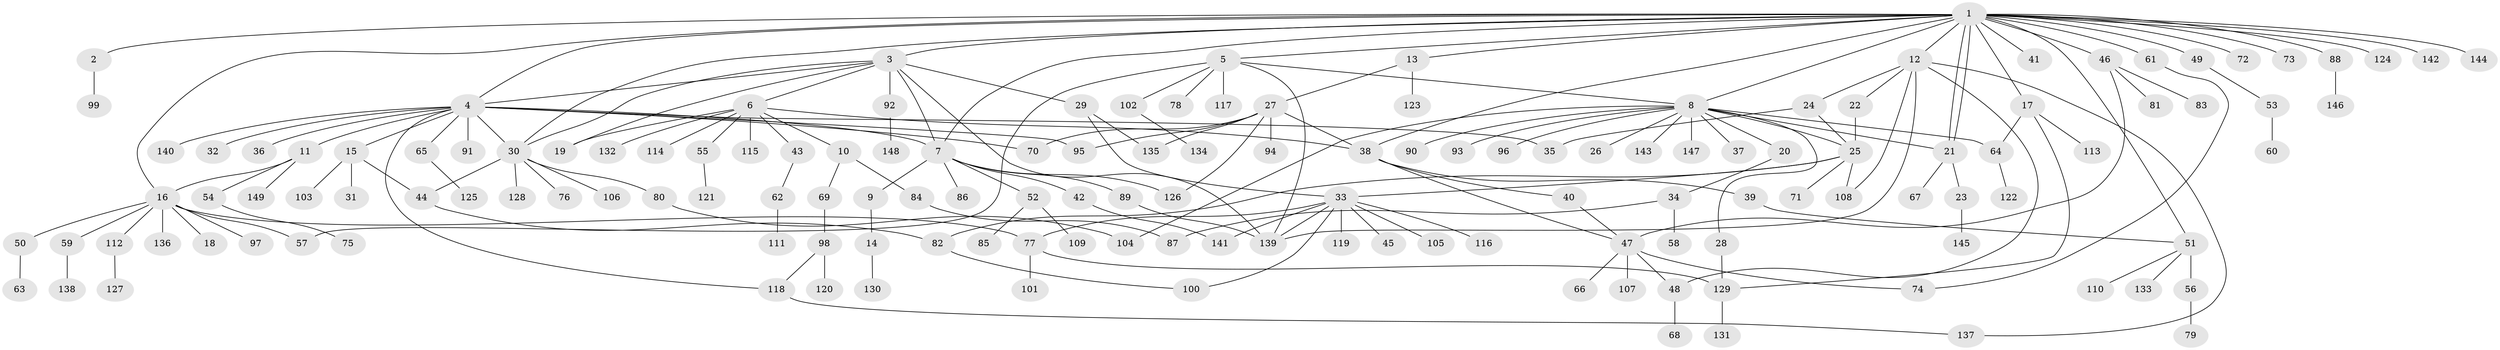 // Generated by graph-tools (version 1.1) at 2025/48/03/09/25 04:48:52]
// undirected, 149 vertices, 191 edges
graph export_dot {
graph [start="1"]
  node [color=gray90,style=filled];
  1;
  2;
  3;
  4;
  5;
  6;
  7;
  8;
  9;
  10;
  11;
  12;
  13;
  14;
  15;
  16;
  17;
  18;
  19;
  20;
  21;
  22;
  23;
  24;
  25;
  26;
  27;
  28;
  29;
  30;
  31;
  32;
  33;
  34;
  35;
  36;
  37;
  38;
  39;
  40;
  41;
  42;
  43;
  44;
  45;
  46;
  47;
  48;
  49;
  50;
  51;
  52;
  53;
  54;
  55;
  56;
  57;
  58;
  59;
  60;
  61;
  62;
  63;
  64;
  65;
  66;
  67;
  68;
  69;
  70;
  71;
  72;
  73;
  74;
  75;
  76;
  77;
  78;
  79;
  80;
  81;
  82;
  83;
  84;
  85;
  86;
  87;
  88;
  89;
  90;
  91;
  92;
  93;
  94;
  95;
  96;
  97;
  98;
  99;
  100;
  101;
  102;
  103;
  104;
  105;
  106;
  107;
  108;
  109;
  110;
  111;
  112;
  113;
  114;
  115;
  116;
  117;
  118;
  119;
  120;
  121;
  122;
  123;
  124;
  125;
  126;
  127;
  128;
  129;
  130;
  131;
  132;
  133;
  134;
  135;
  136;
  137;
  138;
  139;
  140;
  141;
  142;
  143;
  144;
  145;
  146;
  147;
  148;
  149;
  1 -- 2;
  1 -- 3;
  1 -- 4;
  1 -- 5;
  1 -- 7;
  1 -- 8;
  1 -- 12;
  1 -- 13;
  1 -- 16;
  1 -- 17;
  1 -- 21;
  1 -- 21;
  1 -- 30;
  1 -- 38;
  1 -- 41;
  1 -- 46;
  1 -- 49;
  1 -- 51;
  1 -- 61;
  1 -- 72;
  1 -- 73;
  1 -- 88;
  1 -- 124;
  1 -- 142;
  1 -- 144;
  2 -- 99;
  3 -- 4;
  3 -- 6;
  3 -- 7;
  3 -- 19;
  3 -- 29;
  3 -- 30;
  3 -- 92;
  3 -- 139;
  4 -- 7;
  4 -- 11;
  4 -- 15;
  4 -- 30;
  4 -- 32;
  4 -- 35;
  4 -- 36;
  4 -- 65;
  4 -- 70;
  4 -- 91;
  4 -- 95;
  4 -- 118;
  4 -- 140;
  5 -- 8;
  5 -- 57;
  5 -- 78;
  5 -- 102;
  5 -- 117;
  5 -- 139;
  6 -- 10;
  6 -- 19;
  6 -- 38;
  6 -- 43;
  6 -- 55;
  6 -- 114;
  6 -- 115;
  6 -- 132;
  7 -- 9;
  7 -- 42;
  7 -- 52;
  7 -- 86;
  7 -- 89;
  7 -- 126;
  8 -- 20;
  8 -- 21;
  8 -- 25;
  8 -- 26;
  8 -- 28;
  8 -- 37;
  8 -- 64;
  8 -- 90;
  8 -- 93;
  8 -- 96;
  8 -- 104;
  8 -- 143;
  8 -- 147;
  9 -- 14;
  10 -- 69;
  10 -- 84;
  11 -- 16;
  11 -- 54;
  11 -- 149;
  12 -- 22;
  12 -- 24;
  12 -- 48;
  12 -- 108;
  12 -- 137;
  12 -- 139;
  13 -- 27;
  13 -- 123;
  14 -- 130;
  15 -- 31;
  15 -- 44;
  15 -- 103;
  16 -- 18;
  16 -- 50;
  16 -- 57;
  16 -- 59;
  16 -- 77;
  16 -- 97;
  16 -- 112;
  16 -- 136;
  17 -- 64;
  17 -- 113;
  17 -- 129;
  20 -- 34;
  21 -- 23;
  21 -- 67;
  22 -- 25;
  23 -- 145;
  24 -- 25;
  24 -- 35;
  25 -- 33;
  25 -- 71;
  25 -- 82;
  25 -- 108;
  27 -- 38;
  27 -- 70;
  27 -- 94;
  27 -- 95;
  27 -- 126;
  27 -- 135;
  28 -- 129;
  29 -- 33;
  29 -- 135;
  30 -- 44;
  30 -- 76;
  30 -- 80;
  30 -- 106;
  30 -- 128;
  33 -- 45;
  33 -- 77;
  33 -- 100;
  33 -- 105;
  33 -- 116;
  33 -- 119;
  33 -- 139;
  33 -- 141;
  34 -- 58;
  34 -- 87;
  38 -- 39;
  38 -- 40;
  38 -- 47;
  39 -- 51;
  40 -- 47;
  42 -- 141;
  43 -- 62;
  44 -- 82;
  46 -- 47;
  46 -- 81;
  46 -- 83;
  47 -- 48;
  47 -- 66;
  47 -- 74;
  47 -- 107;
  48 -- 68;
  49 -- 53;
  50 -- 63;
  51 -- 56;
  51 -- 110;
  51 -- 133;
  52 -- 85;
  52 -- 109;
  53 -- 60;
  54 -- 75;
  55 -- 121;
  56 -- 79;
  59 -- 138;
  61 -- 74;
  62 -- 111;
  64 -- 122;
  65 -- 125;
  69 -- 98;
  77 -- 101;
  77 -- 129;
  80 -- 104;
  82 -- 100;
  84 -- 87;
  88 -- 146;
  89 -- 139;
  92 -- 148;
  98 -- 118;
  98 -- 120;
  102 -- 134;
  112 -- 127;
  118 -- 137;
  129 -- 131;
}
